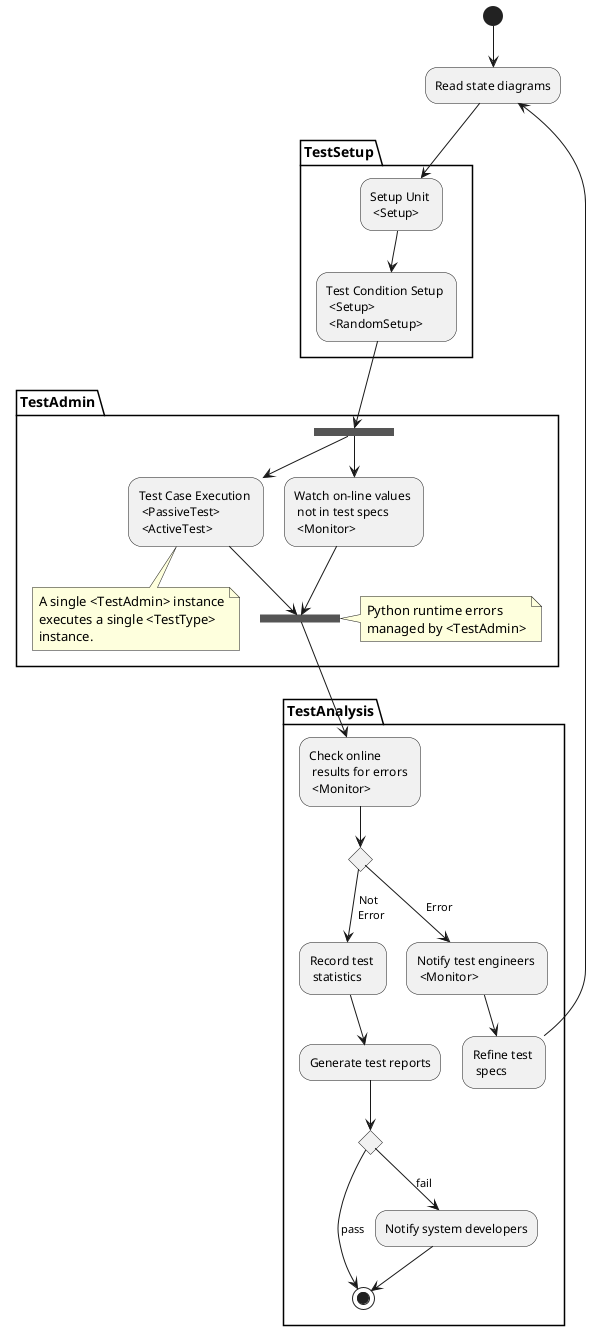 File lays out the general activities and TestTypes used in running a single test case.

Nomenclature:
    Activity name <candidate TestType class>

@startuml

(*) --> "Read state diagrams" as input_data

partition TestSetup {

    input_data --> "Setup Unit \n <Setup>" as unit_setup

    unit_setup -down-> "Test Condition Setup \n <Setup> \n <RandomSetup>" as case_setup
}

partition TestAdmin {


    case_setup --> ===StartTest===

    ===StartTest=== -down-> "Test Case Execution \n <PassiveTest> \n <ActiveTest>" as case_execute
        note bottom
            A single <TestAdmin> instance
            executes a single <TestType>
            instance.
        end note
    --> ===EndTest===

    ===StartTest=== -down-> "Watch on-line values \n not in test specs \n <Monitor>" as monitor
    --> ===EndTest===
        note right
            Python runtime errors
            managed by <TestAdmin>
        end note
}


partition TestAnalysis {

    ===EndTest=== --> "Check online \n results for errors \n <Monitor>" as check_monitor


    if "" then
    --> [Error] "Notify test engineers \n <Monitor>" as runtime_error
    else
    --> [Not \n Error] "Record test \n statistics" as analyze_results
    --> "Generate test reports" as output_results

    output_results --> if "" then
    --> [pass] (*)
    else
    --> [fail] "Notify system developers" as fix_code
    Endif

    runtime_error --> "Refine test \n specs" as fix_test
    fix_test --> input_data

    fix_code --> (*)
}

@enduml